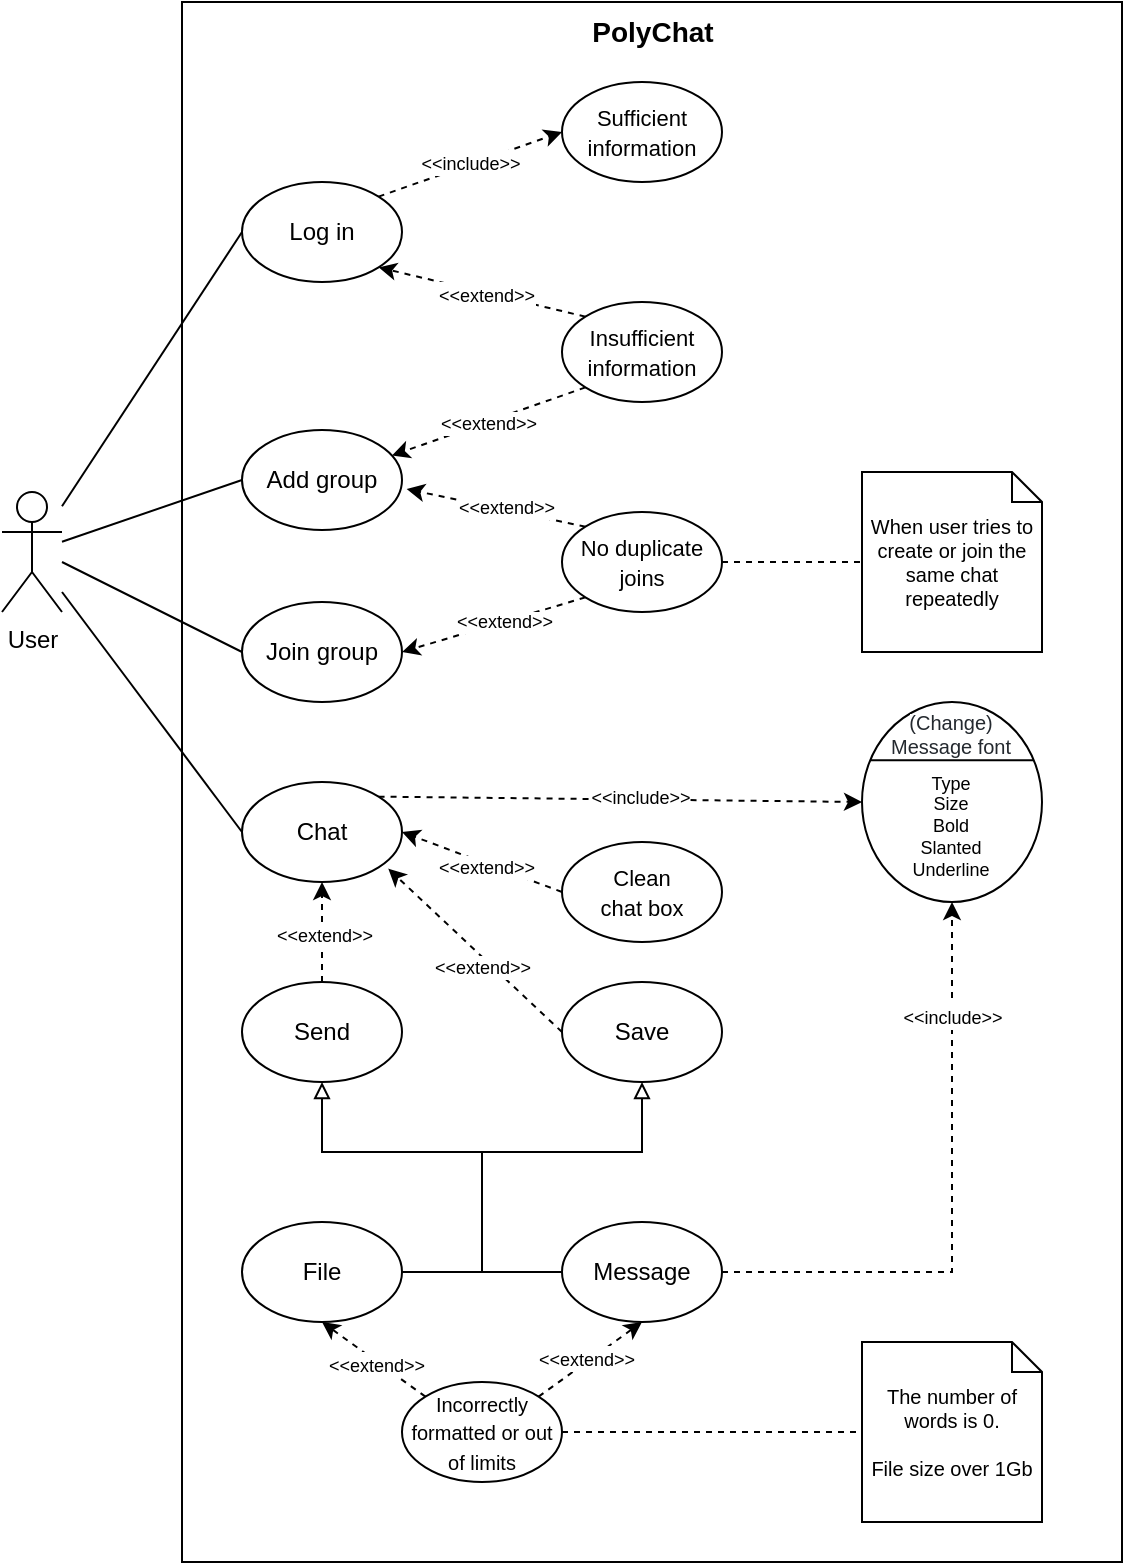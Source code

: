 <mxfile version="16.4.0" type="device"><diagram id="UCT7d27r4nE6QIXNN6oq" name="第 1 页"><mxGraphModel dx="1106" dy="997" grid="1" gridSize="10" guides="1" tooltips="1" connect="1" arrows="1" fold="1" page="1" pageScale="1" pageWidth="1169" pageHeight="827" math="0" shadow="0"><root><mxCell id="0"/><mxCell id="1" parent="0"/><mxCell id="eTx13T1yEkd8bHT2HU2D-70" value="&lt;b&gt;&lt;font style=&quot;font-size: 14px&quot;&gt;PolyChat&lt;/font&gt;&lt;/b&gt;" style="html=1;fontSize=11;horizontal=1;verticalAlign=top;" parent="1" vertex="1"><mxGeometry x="210" y="150" width="470" height="780" as="geometry"/></mxCell><mxCell id="eTx13T1yEkd8bHT2HU2D-7" style="rounded=0;orthogonalLoop=1;jettySize=auto;html=1;entryX=0;entryY=0.5;entryDx=0;entryDy=0;endArrow=none;endFill=0;" parent="1" source="eTx13T1yEkd8bHT2HU2D-1" target="eTx13T1yEkd8bHT2HU2D-4" edge="1"><mxGeometry relative="1" as="geometry"/></mxCell><mxCell id="eTx13T1yEkd8bHT2HU2D-8" style="edgeStyle=none;rounded=0;orthogonalLoop=1;jettySize=auto;html=1;entryX=0;entryY=0.5;entryDx=0;entryDy=0;endArrow=none;endFill=0;" parent="1" source="eTx13T1yEkd8bHT2HU2D-1" target="eTx13T1yEkd8bHT2HU2D-5" edge="1"><mxGeometry relative="1" as="geometry"/></mxCell><mxCell id="eTx13T1yEkd8bHT2HU2D-9" style="edgeStyle=none;rounded=0;orthogonalLoop=1;jettySize=auto;html=1;entryX=0;entryY=0.5;entryDx=0;entryDy=0;endArrow=none;endFill=0;" parent="1" source="eTx13T1yEkd8bHT2HU2D-1" target="eTx13T1yEkd8bHT2HU2D-6" edge="1"><mxGeometry relative="1" as="geometry"/></mxCell><mxCell id="eTx13T1yEkd8bHT2HU2D-11" style="edgeStyle=none;rounded=0;orthogonalLoop=1;jettySize=auto;html=1;entryX=0;entryY=0.5;entryDx=0;entryDy=0;endArrow=none;endFill=0;" parent="1" target="eTx13T1yEkd8bHT2HU2D-10" edge="1"><mxGeometry relative="1" as="geometry"><mxPoint x="150" y="430" as="sourcePoint"/></mxGeometry></mxCell><mxCell id="eTx13T1yEkd8bHT2HU2D-1" value="User" style="shape=umlActor;verticalLabelPosition=bottom;verticalAlign=top;html=1;outlineConnect=0;" parent="1" vertex="1"><mxGeometry x="120" y="395" width="30" height="60" as="geometry"/></mxCell><mxCell id="eTx13T1yEkd8bHT2HU2D-15" style="edgeStyle=none;rounded=0;orthogonalLoop=1;jettySize=auto;html=1;exitX=1;exitY=0;exitDx=0;exitDy=0;entryX=0;entryY=0.5;entryDx=0;entryDy=0;endArrow=classic;endFill=1;dashed=1;" parent="1" source="eTx13T1yEkd8bHT2HU2D-4" target="eTx13T1yEkd8bHT2HU2D-12" edge="1"><mxGeometry relative="1" as="geometry"/></mxCell><mxCell id="eTx13T1yEkd8bHT2HU2D-18" value="&lt;font style=&quot;font-size: 9px&quot;&gt;&amp;lt;&amp;lt;include&amp;gt;&amp;gt;&lt;/font&gt;" style="edgeLabel;html=1;align=center;verticalAlign=middle;resizable=0;points=[];rotation=0;" parent="eTx13T1yEkd8bHT2HU2D-15" vertex="1" connectable="0"><mxGeometry x="-0.179" relative="1" as="geometry"><mxPoint x="8" y="-4" as="offset"/></mxGeometry></mxCell><mxCell id="eTx13T1yEkd8bHT2HU2D-4" value="Log in" style="ellipse;whiteSpace=wrap;html=1;" parent="1" vertex="1"><mxGeometry x="240" y="240" width="80" height="50" as="geometry"/></mxCell><mxCell id="eTx13T1yEkd8bHT2HU2D-5" value="Add group" style="ellipse;whiteSpace=wrap;html=1;" parent="1" vertex="1"><mxGeometry x="240" y="364" width="80" height="50" as="geometry"/></mxCell><mxCell id="eTx13T1yEkd8bHT2HU2D-31" style="edgeStyle=none;rounded=0;orthogonalLoop=1;jettySize=auto;html=1;exitX=1;exitY=0;exitDx=0;exitDy=0;entryX=0;entryY=0.5;entryDx=0;entryDy=0;dashed=1;fontSize=10;endArrow=classic;endFill=1;" parent="1" source="eTx13T1yEkd8bHT2HU2D-6" target="eTx13T1yEkd8bHT2HU2D-24" edge="1"><mxGeometry relative="1" as="geometry"/></mxCell><mxCell id="eTx13T1yEkd8bHT2HU2D-32" value="&lt;span style=&quot;font-size: 9px&quot;&gt;&amp;lt;&amp;lt;include&amp;gt;&amp;gt;&lt;/span&gt;" style="edgeLabel;html=1;align=center;verticalAlign=middle;resizable=0;points=[];fontSize=10;" parent="eTx13T1yEkd8bHT2HU2D-31" vertex="1" connectable="0"><mxGeometry x="-0.177" y="2" relative="1" as="geometry"><mxPoint x="31" as="offset"/></mxGeometry></mxCell><mxCell id="eTx13T1yEkd8bHT2HU2D-6" value="Chat" style="ellipse;whiteSpace=wrap;html=1;" parent="1" vertex="1"><mxGeometry x="240" y="540" width="80" height="50" as="geometry"/></mxCell><mxCell id="eTx13T1yEkd8bHT2HU2D-10" value="Join group" style="ellipse;whiteSpace=wrap;html=1;" parent="1" vertex="1"><mxGeometry x="240" y="450" width="80" height="50" as="geometry"/></mxCell><mxCell id="eTx13T1yEkd8bHT2HU2D-12" value="&lt;font style=&quot;font-size: 11px&quot;&gt;Sufficient information&lt;/font&gt;" style="ellipse;whiteSpace=wrap;html=1;" parent="1" vertex="1"><mxGeometry x="400" y="190" width="80" height="50" as="geometry"/></mxCell><mxCell id="eTx13T1yEkd8bHT2HU2D-17" style="edgeStyle=none;rounded=0;orthogonalLoop=1;jettySize=auto;html=1;exitX=0;exitY=0;exitDx=0;exitDy=0;entryX=1;entryY=1;entryDx=0;entryDy=0;dashed=1;endArrow=classic;endFill=1;" parent="1" source="eTx13T1yEkd8bHT2HU2D-13" target="eTx13T1yEkd8bHT2HU2D-4" edge="1"><mxGeometry relative="1" as="geometry"/></mxCell><mxCell id="eTx13T1yEkd8bHT2HU2D-19" value="&lt;font style=&quot;font-size: 9px&quot;&gt;&amp;lt;&amp;lt;extend&amp;gt;&amp;gt;&lt;/font&gt;" style="edgeLabel;html=1;align=center;verticalAlign=middle;resizable=0;points=[];rotation=0;" parent="eTx13T1yEkd8bHT2HU2D-17" vertex="1" connectable="0"><mxGeometry x="-0.139" y="1" relative="1" as="geometry"><mxPoint x="-5" y="-2" as="offset"/></mxGeometry></mxCell><mxCell id="eTx13T1yEkd8bHT2HU2D-33" value="&lt;span style=&quot;font-size: 9px&quot;&gt;&amp;lt;&amp;lt;extend&amp;gt;&amp;gt;&lt;/span&gt;" style="edgeStyle=none;rounded=0;orthogonalLoop=1;jettySize=auto;html=1;exitX=0;exitY=1;exitDx=0;exitDy=0;dashed=1;fontSize=10;endArrow=classic;endFill=1;" parent="1" source="eTx13T1yEkd8bHT2HU2D-13" target="eTx13T1yEkd8bHT2HU2D-5" edge="1"><mxGeometry relative="1" as="geometry"/></mxCell><mxCell id="eTx13T1yEkd8bHT2HU2D-13" value="&lt;font style=&quot;font-size: 11px&quot;&gt;Insufficient information&lt;/font&gt;" style="ellipse;whiteSpace=wrap;html=1;" parent="1" vertex="1"><mxGeometry x="400" y="300" width="80" height="50" as="geometry"/></mxCell><mxCell id="eTx13T1yEkd8bHT2HU2D-20" style="edgeStyle=none;rounded=0;orthogonalLoop=1;jettySize=auto;html=1;exitX=0;exitY=0;exitDx=0;exitDy=0;entryX=1.029;entryY=0.591;entryDx=0;entryDy=0;entryPerimeter=0;dashed=1;endArrow=classic;endFill=1;fontSize=9;" parent="1" source="eTx13T1yEkd8bHT2HU2D-14" target="eTx13T1yEkd8bHT2HU2D-5" edge="1"><mxGeometry relative="1" as="geometry"/></mxCell><mxCell id="eTx13T1yEkd8bHT2HU2D-22" value="&amp;lt;&amp;lt;extend&amp;gt;&amp;gt;" style="edgeLabel;html=1;align=center;verticalAlign=middle;resizable=0;points=[];fontSize=9;" parent="eTx13T1yEkd8bHT2HU2D-20" vertex="1" connectable="0"><mxGeometry x="-0.086" y="-1" relative="1" as="geometry"><mxPoint as="offset"/></mxGeometry></mxCell><mxCell id="eTx13T1yEkd8bHT2HU2D-21" style="edgeStyle=none;rounded=0;orthogonalLoop=1;jettySize=auto;html=1;exitX=0;exitY=1;exitDx=0;exitDy=0;entryX=1;entryY=0.5;entryDx=0;entryDy=0;dashed=1;endArrow=classic;endFill=1;fontSize=9;" parent="1" source="eTx13T1yEkd8bHT2HU2D-14" target="eTx13T1yEkd8bHT2HU2D-10" edge="1"><mxGeometry relative="1" as="geometry"/></mxCell><mxCell id="eTx13T1yEkd8bHT2HU2D-23" value="&amp;lt;&amp;lt;extend&amp;gt;&amp;gt;" style="edgeLabel;html=1;align=center;verticalAlign=middle;resizable=0;points=[];fontSize=9;" parent="eTx13T1yEkd8bHT2HU2D-21" vertex="1" connectable="0"><mxGeometry x="0.088" y="2" relative="1" as="geometry"><mxPoint x="8" y="-5" as="offset"/></mxGeometry></mxCell><mxCell id="eTx13T1yEkd8bHT2HU2D-58" value="" style="edgeStyle=orthogonalEdgeStyle;rounded=0;orthogonalLoop=1;jettySize=auto;html=1;dashed=1;fontSize=11;endArrow=none;endFill=0;" parent="1" source="eTx13T1yEkd8bHT2HU2D-14" target="eTx13T1yEkd8bHT2HU2D-57" edge="1"><mxGeometry relative="1" as="geometry"/></mxCell><mxCell id="eTx13T1yEkd8bHT2HU2D-14" value="&lt;font style=&quot;font-size: 11px&quot;&gt;No duplicate joins&lt;/font&gt;" style="ellipse;whiteSpace=wrap;html=1;" parent="1" vertex="1"><mxGeometry x="400" y="405" width="80" height="50" as="geometry"/></mxCell><mxCell id="eTx13T1yEkd8bHT2HU2D-24" value="" style="shape=ellipse;container=1;horizontal=1;horizontalStack=0;resizeParent=1;resizeParentMax=0;resizeLast=0;html=1;dashed=0;collapsible=0;fontSize=9;" parent="1" vertex="1"><mxGeometry x="550" y="500" width="90" height="100" as="geometry"/></mxCell><mxCell id="eTx13T1yEkd8bHT2HU2D-25" value="&lt;span style=&quot;color: rgb(36 , 41 , 47) ; font-family: , &amp;#34;system-ui&amp;#34; , &amp;#34;segoe ui&amp;#34; , &amp;#34;helvetica&amp;#34; , &amp;#34;arial&amp;#34; , sans-serif , &amp;#34;apple color emoji&amp;#34; , &amp;#34;segoe ui emoji&amp;#34; ; background-color: rgb(255 , 255 , 255)&quot;&gt;&lt;font style=&quot;font-size: 10px&quot;&gt;(Change)&lt;br&gt;Message font&lt;/font&gt;&lt;/span&gt;" style="html=1;strokeColor=none;fillColor=none;align=center;verticalAlign=middle;rotatable=0;fontSize=9;" parent="eTx13T1yEkd8bHT2HU2D-24" vertex="1"><mxGeometry x="-1" y="3.333" width="90.0" height="25" as="geometry"/></mxCell><mxCell id="eTx13T1yEkd8bHT2HU2D-26" value="" style="line;strokeWidth=1;fillColor=none;rotatable=0;labelPosition=right;points=[];portConstraint=eastwest;dashed=0;resizeWidth=1;fontSize=9;" parent="eTx13T1yEkd8bHT2HU2D-24" vertex="1"><mxGeometry x="4.5" y="25" width="81.0" height="8.333" as="geometry"/></mxCell><mxCell id="eTx13T1yEkd8bHT2HU2D-27" value="Type&lt;br&gt;Size&lt;br&gt;&lt;div&gt;Bold&lt;/div&gt;&lt;div&gt;Slanted&lt;/div&gt;&lt;div&gt;Underline&lt;/div&gt;" style="text;html=1;align=center;verticalAlign=middle;rotatable=0;fontSize=9;" parent="eTx13T1yEkd8bHT2HU2D-24" vertex="1"><mxGeometry x="-1" y="49.997" width="90.0" height="25" as="geometry"/></mxCell><mxCell id="eTx13T1yEkd8bHT2HU2D-30" style="edgeStyle=none;rounded=0;orthogonalLoop=1;jettySize=auto;html=1;exitX=0.5;exitY=1;exitDx=0;exitDy=0;dashed=1;fontSize=10;endArrow=classic;endFill=1;" parent="1" source="eTx13T1yEkd8bHT2HU2D-24" target="eTx13T1yEkd8bHT2HU2D-24" edge="1"><mxGeometry relative="1" as="geometry"/></mxCell><mxCell id="eTx13T1yEkd8bHT2HU2D-35" style="edgeStyle=none;rounded=0;orthogonalLoop=1;jettySize=auto;html=1;exitX=0;exitY=0.5;exitDx=0;exitDy=0;entryX=1;entryY=0.5;entryDx=0;entryDy=0;dashed=1;fontSize=10;endArrow=classic;endFill=1;" parent="1" source="eTx13T1yEkd8bHT2HU2D-34" target="eTx13T1yEkd8bHT2HU2D-6" edge="1"><mxGeometry relative="1" as="geometry"/></mxCell><mxCell id="eTx13T1yEkd8bHT2HU2D-36" value="&lt;span style=&quot;font-size: 9px&quot;&gt;&amp;lt;&amp;lt;extend&amp;gt;&amp;gt;&lt;/span&gt;" style="edgeLabel;html=1;align=center;verticalAlign=middle;resizable=0;points=[];fontSize=10;" parent="eTx13T1yEkd8bHT2HU2D-35" vertex="1" connectable="0"><mxGeometry x="-0.052" y="1" relative="1" as="geometry"><mxPoint as="offset"/></mxGeometry></mxCell><mxCell id="eTx13T1yEkd8bHT2HU2D-34" value="&lt;font style=&quot;font-size: 11px&quot;&gt;Clean&lt;br&gt;chat box&lt;/font&gt;" style="ellipse;whiteSpace=wrap;html=1;" parent="1" vertex="1"><mxGeometry x="400" y="570" width="80" height="50" as="geometry"/></mxCell><mxCell id="eTx13T1yEkd8bHT2HU2D-38" style="edgeStyle=none;rounded=0;orthogonalLoop=1;jettySize=auto;html=1;exitX=0;exitY=0.5;exitDx=0;exitDy=0;entryX=0.914;entryY=0.866;entryDx=0;entryDy=0;dashed=1;fontSize=10;endArrow=classic;endFill=1;entryPerimeter=0;" parent="1" source="eTx13T1yEkd8bHT2HU2D-37" target="eTx13T1yEkd8bHT2HU2D-6" edge="1"><mxGeometry relative="1" as="geometry"/></mxCell><mxCell id="eTx13T1yEkd8bHT2HU2D-39" value="&lt;span style=&quot;font-size: 9px&quot;&gt;&amp;lt;&amp;lt;extend&amp;gt;&amp;gt;&lt;/span&gt;" style="edgeLabel;html=1;align=center;verticalAlign=middle;resizable=0;points=[];fontSize=10;" parent="eTx13T1yEkd8bHT2HU2D-38" vertex="1" connectable="0"><mxGeometry x="-0.128" y="3" relative="1" as="geometry"><mxPoint as="offset"/></mxGeometry></mxCell><mxCell id="eTx13T1yEkd8bHT2HU2D-37" value="Save" style="ellipse;whiteSpace=wrap;html=1;" parent="1" vertex="1"><mxGeometry x="400" y="640" width="80" height="50" as="geometry"/></mxCell><mxCell id="eTx13T1yEkd8bHT2HU2D-41" style="edgeStyle=none;rounded=0;orthogonalLoop=1;jettySize=auto;html=1;exitX=0.5;exitY=0;exitDx=0;exitDy=0;entryX=0.5;entryY=1;entryDx=0;entryDy=0;dashed=1;fontSize=10;endArrow=classic;endFill=1;" parent="1" source="eTx13T1yEkd8bHT2HU2D-40" target="eTx13T1yEkd8bHT2HU2D-6" edge="1"><mxGeometry relative="1" as="geometry"/></mxCell><mxCell id="eTx13T1yEkd8bHT2HU2D-42" value="&lt;span style=&quot;font-size: 9px&quot;&gt;&amp;lt;&amp;lt;extend&amp;gt;&amp;gt;&lt;/span&gt;" style="edgeLabel;html=1;align=center;verticalAlign=middle;resizable=0;points=[];fontSize=10;" parent="eTx13T1yEkd8bHT2HU2D-41" vertex="1" connectable="0"><mxGeometry x="-0.034" y="-1" relative="1" as="geometry"><mxPoint as="offset"/></mxGeometry></mxCell><mxCell id="eTx13T1yEkd8bHT2HU2D-40" value="Send" style="ellipse;whiteSpace=wrap;html=1;" parent="1" vertex="1"><mxGeometry x="240" y="640" width="80" height="50" as="geometry"/></mxCell><mxCell id="eTx13T1yEkd8bHT2HU2D-68" style="edgeStyle=orthogonalEdgeStyle;rounded=0;orthogonalLoop=1;jettySize=auto;html=1;exitX=1;exitY=0.5;exitDx=0;exitDy=0;entryX=0.5;entryY=1;entryDx=0;entryDy=0;fontSize=11;endArrow=block;endFill=0;" parent="1" source="eTx13T1yEkd8bHT2HU2D-43" target="eTx13T1yEkd8bHT2HU2D-37" edge="1"><mxGeometry relative="1" as="geometry"><Array as="points"><mxPoint x="360" y="785"/><mxPoint x="360" y="725"/><mxPoint x="440" y="725"/></Array></mxGeometry></mxCell><mxCell id="eTx13T1yEkd8bHT2HU2D-43" value="File" style="ellipse;whiteSpace=wrap;html=1;" parent="1" vertex="1"><mxGeometry x="240" y="760" width="80" height="50" as="geometry"/></mxCell><mxCell id="eTx13T1yEkd8bHT2HU2D-59" style="edgeStyle=orthogonalEdgeStyle;rounded=0;orthogonalLoop=1;jettySize=auto;html=1;exitX=1;exitY=0.5;exitDx=0;exitDy=0;entryX=0.5;entryY=1;entryDx=0;entryDy=0;dashed=1;fontSize=11;endArrow=classic;endFill=1;" parent="1" source="eTx13T1yEkd8bHT2HU2D-44" target="eTx13T1yEkd8bHT2HU2D-24" edge="1"><mxGeometry relative="1" as="geometry"/></mxCell><mxCell id="eTx13T1yEkd8bHT2HU2D-61" value="&lt;span style=&quot;font-size: 9px&quot;&gt;&amp;lt;&amp;lt;include&amp;gt;&amp;gt;&lt;/span&gt;" style="edgeLabel;html=1;align=center;verticalAlign=middle;resizable=0;points=[];fontSize=11;" parent="eTx13T1yEkd8bHT2HU2D-59" vertex="1" connectable="0"><mxGeometry x="0.627" y="2" relative="1" as="geometry"><mxPoint x="2" y="1" as="offset"/></mxGeometry></mxCell><mxCell id="eTx13T1yEkd8bHT2HU2D-69" style="edgeStyle=orthogonalEdgeStyle;rounded=0;orthogonalLoop=1;jettySize=auto;html=1;exitX=0;exitY=0.5;exitDx=0;exitDy=0;entryX=0.5;entryY=1;entryDx=0;entryDy=0;fontSize=11;endArrow=block;endFill=0;" parent="1" source="eTx13T1yEkd8bHT2HU2D-44" target="eTx13T1yEkd8bHT2HU2D-40" edge="1"><mxGeometry relative="1" as="geometry"><Array as="points"><mxPoint x="360" y="785"/><mxPoint x="360" y="725"/><mxPoint x="280" y="725"/></Array></mxGeometry></mxCell><mxCell id="eTx13T1yEkd8bHT2HU2D-44" value="Message" style="ellipse;whiteSpace=wrap;html=1;" parent="1" vertex="1"><mxGeometry x="400" y="760" width="80" height="50" as="geometry"/></mxCell><mxCell id="eTx13T1yEkd8bHT2HU2D-48" style="rounded=0;orthogonalLoop=1;jettySize=auto;html=1;exitX=0;exitY=0;exitDx=0;exitDy=0;entryX=0.5;entryY=1;entryDx=0;entryDy=0;fontSize=10;endArrow=classic;endFill=1;dashed=1;" parent="1" source="eTx13T1yEkd8bHT2HU2D-47" target="eTx13T1yEkd8bHT2HU2D-43" edge="1"><mxGeometry relative="1" as="geometry"/></mxCell><mxCell id="eTx13T1yEkd8bHT2HU2D-53" value="&lt;span style=&quot;font-size: 9px&quot;&gt;&amp;lt;&amp;lt;extend&amp;gt;&amp;gt;&lt;/span&gt;" style="edgeLabel;html=1;align=center;verticalAlign=middle;resizable=0;points=[];fontSize=11;" parent="eTx13T1yEkd8bHT2HU2D-48" vertex="1" connectable="0"><mxGeometry x="-0.071" y="1" relative="1" as="geometry"><mxPoint as="offset"/></mxGeometry></mxCell><mxCell id="eTx13T1yEkd8bHT2HU2D-50" style="edgeStyle=none;rounded=0;orthogonalLoop=1;jettySize=auto;html=1;exitX=1;exitY=0;exitDx=0;exitDy=0;entryX=0.5;entryY=1;entryDx=0;entryDy=0;dashed=1;fontSize=10;endArrow=classic;endFill=1;" parent="1" source="eTx13T1yEkd8bHT2HU2D-47" target="eTx13T1yEkd8bHT2HU2D-44" edge="1"><mxGeometry relative="1" as="geometry"/></mxCell><mxCell id="eTx13T1yEkd8bHT2HU2D-54" value="&lt;span style=&quot;font-size: 9px&quot;&gt;&amp;lt;&amp;lt;extend&amp;gt;&amp;gt;&lt;/span&gt;" style="edgeLabel;html=1;align=center;verticalAlign=middle;resizable=0;points=[];fontSize=11;" parent="eTx13T1yEkd8bHT2HU2D-50" vertex="1" connectable="0"><mxGeometry x="-0.077" y="3" relative="1" as="geometry"><mxPoint x="1" as="offset"/></mxGeometry></mxCell><mxCell id="eTx13T1yEkd8bHT2HU2D-52" style="edgeStyle=none;rounded=0;orthogonalLoop=1;jettySize=auto;html=1;exitX=1;exitY=0.5;exitDx=0;exitDy=0;entryX=0;entryY=0.5;entryDx=0;entryDy=0;entryPerimeter=0;dashed=1;fontSize=10;endArrow=none;endFill=0;" parent="1" source="eTx13T1yEkd8bHT2HU2D-47" target="eTx13T1yEkd8bHT2HU2D-51" edge="1"><mxGeometry relative="1" as="geometry"/></mxCell><mxCell id="eTx13T1yEkd8bHT2HU2D-47" value="&lt;font style=&quot;font-size: 10px&quot;&gt;Incorrectly formatted or out of limits&lt;/font&gt;" style="ellipse;whiteSpace=wrap;html=1;" parent="1" vertex="1"><mxGeometry x="320" y="840" width="80" height="50" as="geometry"/></mxCell><mxCell id="eTx13T1yEkd8bHT2HU2D-51" value="&lt;div&gt;The number of words is 0.&lt;br&gt;&lt;br&gt;&lt;/div&gt;&lt;div&gt;File size over 1Gb&lt;/div&gt;" style="shape=note2;boundedLbl=1;whiteSpace=wrap;html=1;size=15;verticalAlign=top;align=center;fontSize=10;" parent="1" vertex="1"><mxGeometry x="550" y="820" width="90" height="90" as="geometry"/></mxCell><mxCell id="eTx13T1yEkd8bHT2HU2D-57" value="When user tries to create or join the same chat repeatedly" style="shape=note2;boundedLbl=1;whiteSpace=wrap;html=1;size=15;verticalAlign=top;align=center;fontSize=10;" parent="1" vertex="1"><mxGeometry x="550" y="385" width="90" height="90" as="geometry"/></mxCell></root></mxGraphModel></diagram></mxfile>
